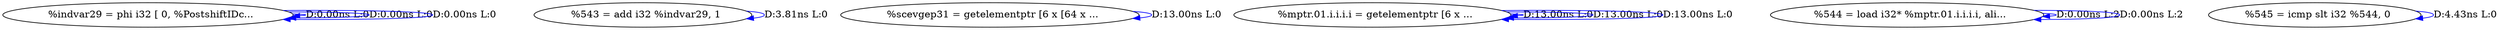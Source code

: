 digraph {
Node0x4131a00[label="  %indvar29 = phi i32 [ 0, %PostshiftIDc..."];
Node0x4131a00 -> Node0x4131a00[label="D:0.00ns L:0",color=blue];
Node0x4131a00 -> Node0x4131a00[label="D:0.00ns L:0",color=blue];
Node0x4131a00 -> Node0x4131a00[label="D:0.00ns L:0",color=blue];
Node0x4131b40[label="  %543 = add i32 %indvar29, 1"];
Node0x4131b40 -> Node0x4131b40[label="D:3.81ns L:0",color=blue];
Node0x4131c80[label="  %scevgep31 = getelementptr [6 x [64 x ..."];
Node0x4131c80 -> Node0x4131c80[label="D:13.00ns L:0",color=blue];
Node0x4131dc0[label="  %mptr.01.i.i.i.i = getelementptr [6 x ..."];
Node0x4131dc0 -> Node0x4131dc0[label="D:13.00ns L:0",color=blue];
Node0x4131dc0 -> Node0x4131dc0[label="D:13.00ns L:0",color=blue];
Node0x4131dc0 -> Node0x4131dc0[label="D:13.00ns L:0",color=blue];
Node0x4131f00[label="  %544 = load i32* %mptr.01.i.i.i.i, ali..."];
Node0x4131f00 -> Node0x4131f00[label="D:0.00ns L:2",color=blue];
Node0x4131f00 -> Node0x4131f00[label="D:0.00ns L:2",color=blue];
Node0x4175de0[label="  %545 = icmp slt i32 %544, 0"];
Node0x4175de0 -> Node0x4175de0[label="D:4.43ns L:0",color=blue];
}

